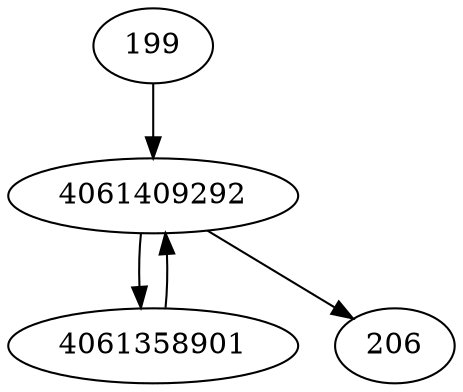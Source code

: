 strict digraph  {
4061409292;
4061358901;
206;
199;
4061409292 -> 4061358901;
4061409292 -> 206;
4061358901 -> 4061409292;
199 -> 4061409292;
}
